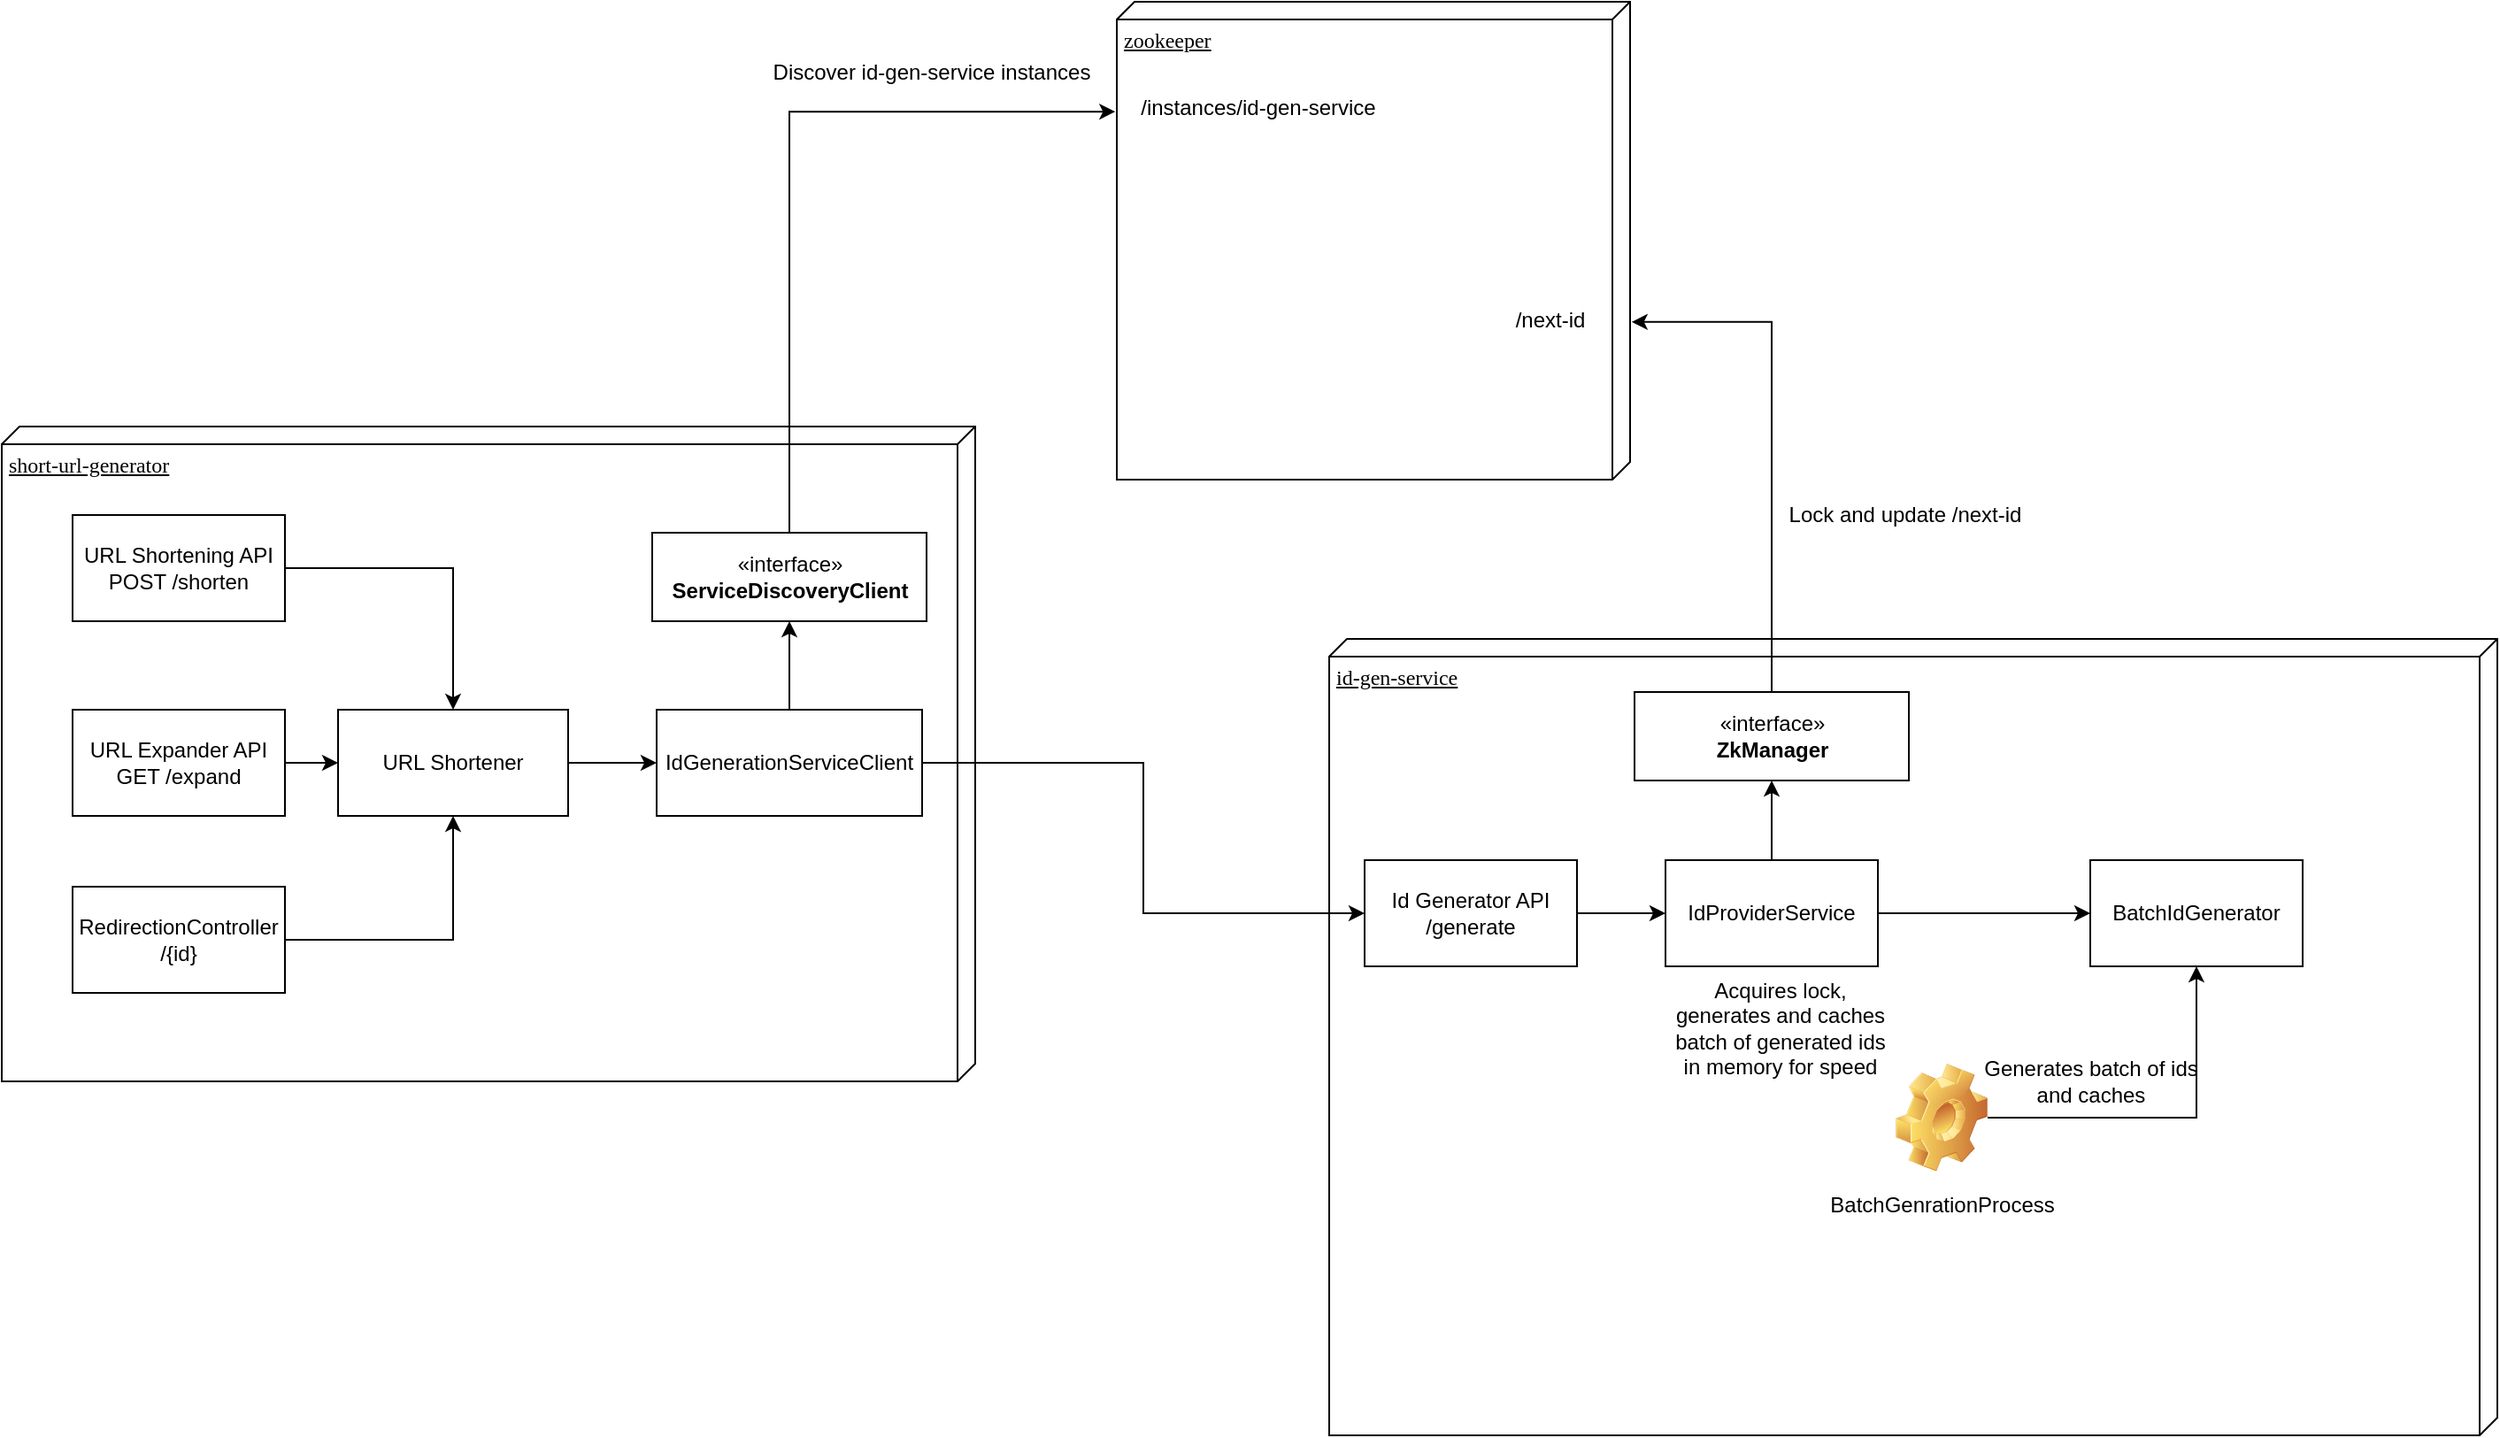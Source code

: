 <mxfile version="13.1.14" type="github">
  <diagram name="Page-1" id="5f0bae14-7c28-e335-631c-24af17079c00">
    <mxGraphModel dx="1106" dy="1372" grid="1" gridSize="10" guides="1" tooltips="1" connect="1" arrows="1" fold="1" page="1" pageScale="1" pageWidth="1100" pageHeight="850" background="#ffffff" math="0" shadow="0">
      <root>
        <mxCell id="0" />
        <mxCell id="1" parent="0" />
        <mxCell id="39150e848f15840c-1" value="short-url-generator" style="verticalAlign=top;align=left;spacingTop=8;spacingLeft=2;spacingRight=12;shape=cube;size=10;direction=south;fontStyle=4;html=1;rounded=0;shadow=0;comic=0;labelBackgroundColor=none;strokeWidth=1;fontFamily=Verdana;fontSize=12" parent="1" vertex="1">
          <mxGeometry x="110" y="120" width="550" height="370" as="geometry" />
        </mxCell>
        <mxCell id="23aOrpUNfITLGCsau30i-5" style="edgeStyle=orthogonalEdgeStyle;rounded=0;orthogonalLoop=1;jettySize=auto;html=1;exitX=1;exitY=0.5;exitDx=0;exitDy=0;" edge="1" parent="1" source="23aOrpUNfITLGCsau30i-1" target="23aOrpUNfITLGCsau30i-4">
          <mxGeometry relative="1" as="geometry" />
        </mxCell>
        <mxCell id="23aOrpUNfITLGCsau30i-1" value="URL Shortening API&lt;br&gt;POST /shorten" style="rounded=0;whiteSpace=wrap;html=1;" vertex="1" parent="1">
          <mxGeometry x="150" y="170" width="120" height="60" as="geometry" />
        </mxCell>
        <mxCell id="23aOrpUNfITLGCsau30i-7" value="" style="edgeStyle=orthogonalEdgeStyle;rounded=0;orthogonalLoop=1;jettySize=auto;html=1;" edge="1" parent="1" source="23aOrpUNfITLGCsau30i-2" target="23aOrpUNfITLGCsau30i-4">
          <mxGeometry relative="1" as="geometry" />
        </mxCell>
        <mxCell id="23aOrpUNfITLGCsau30i-2" value="URL Expander API&lt;br&gt;GET /expand" style="rounded=0;whiteSpace=wrap;html=1;" vertex="1" parent="1">
          <mxGeometry x="150" y="280" width="120" height="60" as="geometry" />
        </mxCell>
        <mxCell id="23aOrpUNfITLGCsau30i-8" style="edgeStyle=orthogonalEdgeStyle;rounded=0;orthogonalLoop=1;jettySize=auto;html=1;exitX=1;exitY=0.5;exitDx=0;exitDy=0;entryX=0.5;entryY=1;entryDx=0;entryDy=0;" edge="1" parent="1" source="23aOrpUNfITLGCsau30i-3" target="23aOrpUNfITLGCsau30i-4">
          <mxGeometry relative="1" as="geometry" />
        </mxCell>
        <mxCell id="23aOrpUNfITLGCsau30i-3" value="RedirectionController&lt;br&gt;/{id}" style="rounded=0;whiteSpace=wrap;html=1;" vertex="1" parent="1">
          <mxGeometry x="150" y="380" width="120" height="60" as="geometry" />
        </mxCell>
        <mxCell id="23aOrpUNfITLGCsau30i-11" value="" style="edgeStyle=orthogonalEdgeStyle;rounded=0;orthogonalLoop=1;jettySize=auto;html=1;" edge="1" parent="1" source="23aOrpUNfITLGCsau30i-4" target="23aOrpUNfITLGCsau30i-9">
          <mxGeometry relative="1" as="geometry" />
        </mxCell>
        <mxCell id="23aOrpUNfITLGCsau30i-4" value="URL Shortener" style="rounded=0;whiteSpace=wrap;html=1;" vertex="1" parent="1">
          <mxGeometry x="300" y="280" width="130" height="60" as="geometry" />
        </mxCell>
        <mxCell id="23aOrpUNfITLGCsau30i-19" style="edgeStyle=orthogonalEdgeStyle;rounded=0;orthogonalLoop=1;jettySize=auto;html=1;exitX=0.5;exitY=0;exitDx=0;exitDy=0;entryX=0.5;entryY=1;entryDx=0;entryDy=0;" edge="1" parent="1" source="23aOrpUNfITLGCsau30i-9" target="23aOrpUNfITLGCsau30i-18">
          <mxGeometry relative="1" as="geometry" />
        </mxCell>
        <mxCell id="23aOrpUNfITLGCsau30i-9" value="IdGenerationServiceClient" style="rounded=0;whiteSpace=wrap;html=1;" vertex="1" parent="1">
          <mxGeometry x="480" y="280" width="150" height="60" as="geometry" />
        </mxCell>
        <mxCell id="23aOrpUNfITLGCsau30i-14" value="zookeeper" style="verticalAlign=top;align=left;spacingTop=8;spacingLeft=2;spacingRight=12;shape=cube;size=10;direction=south;fontStyle=4;html=1;rounded=0;shadow=0;comic=0;labelBackgroundColor=none;strokeWidth=1;fontFamily=Verdana;fontSize=12" vertex="1" parent="1">
          <mxGeometry x="740" y="-120" width="290" height="270" as="geometry" />
        </mxCell>
        <mxCell id="23aOrpUNfITLGCsau30i-16" value="/instances/id-gen-service" style="text;html=1;strokeColor=none;fillColor=none;align=center;verticalAlign=middle;whiteSpace=wrap;rounded=0;" vertex="1" parent="1">
          <mxGeometry x="750" y="-70" width="140" height="20" as="geometry" />
        </mxCell>
        <mxCell id="23aOrpUNfITLGCsau30i-17" value="Discover id-gen-service instances" style="text;html=1;align=center;verticalAlign=middle;resizable=0;points=[];autosize=1;" vertex="1" parent="1">
          <mxGeometry x="540" y="-90" width="190" height="20" as="geometry" />
        </mxCell>
        <mxCell id="23aOrpUNfITLGCsau30i-21" style="edgeStyle=orthogonalEdgeStyle;rounded=0;orthogonalLoop=1;jettySize=auto;html=1;exitX=0.5;exitY=0;exitDx=0;exitDy=0;entryX=0.23;entryY=1.003;entryDx=0;entryDy=0;entryPerimeter=0;" edge="1" parent="1" source="23aOrpUNfITLGCsau30i-18" target="23aOrpUNfITLGCsau30i-14">
          <mxGeometry relative="1" as="geometry" />
        </mxCell>
        <mxCell id="23aOrpUNfITLGCsau30i-18" value="«interface»&lt;br&gt;&lt;b&gt;ServiceDiscoveryClient&lt;/b&gt;" style="html=1;" vertex="1" parent="1">
          <mxGeometry x="477.5" y="180" width="155" height="50" as="geometry" />
        </mxCell>
        <mxCell id="23aOrpUNfITLGCsau30i-23" value="id-gen-service" style="verticalAlign=top;align=left;spacingTop=8;spacingLeft=2;spacingRight=12;shape=cube;size=10;direction=south;fontStyle=4;html=1;rounded=0;shadow=0;comic=0;labelBackgroundColor=none;strokeWidth=1;fontFamily=Verdana;fontSize=12" vertex="1" parent="1">
          <mxGeometry x="860" y="240" width="660" height="450" as="geometry" />
        </mxCell>
        <mxCell id="23aOrpUNfITLGCsau30i-24" value="/next-id" style="text;html=1;strokeColor=none;fillColor=none;align=center;verticalAlign=middle;whiteSpace=wrap;rounded=0;" vertex="1" parent="1">
          <mxGeometry x="960" y="50" width="50" height="20" as="geometry" />
        </mxCell>
        <mxCell id="23aOrpUNfITLGCsau30i-36" style="edgeStyle=orthogonalEdgeStyle;rounded=0;orthogonalLoop=1;jettySize=auto;html=1;exitX=1;exitY=0.5;exitDx=0;exitDy=0;" edge="1" parent="1" source="23aOrpUNfITLGCsau30i-29" target="23aOrpUNfITLGCsau30i-31">
          <mxGeometry relative="1" as="geometry" />
        </mxCell>
        <mxCell id="23aOrpUNfITLGCsau30i-29" value="Id Generator API&lt;br&gt;/generate" style="rounded=0;whiteSpace=wrap;html=1;" vertex="1" parent="1">
          <mxGeometry x="880" y="365" width="120" height="60" as="geometry" />
        </mxCell>
        <mxCell id="23aOrpUNfITLGCsau30i-30" style="edgeStyle=orthogonalEdgeStyle;rounded=0;orthogonalLoop=1;jettySize=auto;html=1;exitX=1;exitY=0.5;exitDx=0;exitDy=0;entryX=0;entryY=0.5;entryDx=0;entryDy=0;" edge="1" parent="1" source="23aOrpUNfITLGCsau30i-9" target="23aOrpUNfITLGCsau30i-29">
          <mxGeometry relative="1" as="geometry" />
        </mxCell>
        <mxCell id="23aOrpUNfITLGCsau30i-35" style="edgeStyle=orthogonalEdgeStyle;rounded=0;orthogonalLoop=1;jettySize=auto;html=1;entryX=0;entryY=0.5;entryDx=0;entryDy=0;" edge="1" parent="1" source="23aOrpUNfITLGCsau30i-31" target="23aOrpUNfITLGCsau30i-34">
          <mxGeometry relative="1" as="geometry" />
        </mxCell>
        <mxCell id="23aOrpUNfITLGCsau30i-38" style="edgeStyle=orthogonalEdgeStyle;rounded=0;orthogonalLoop=1;jettySize=auto;html=1;exitX=0.5;exitY=0;exitDx=0;exitDy=0;entryX=0.5;entryY=1;entryDx=0;entryDy=0;" edge="1" parent="1" source="23aOrpUNfITLGCsau30i-31" target="23aOrpUNfITLGCsau30i-37">
          <mxGeometry relative="1" as="geometry" />
        </mxCell>
        <mxCell id="23aOrpUNfITLGCsau30i-31" value="IdProviderService" style="rounded=0;whiteSpace=wrap;html=1;" vertex="1" parent="1">
          <mxGeometry x="1050" y="365" width="120" height="60" as="geometry" />
        </mxCell>
        <mxCell id="23aOrpUNfITLGCsau30i-32" value="Acquires lock, generates and caches batch of generated ids in memory for speed" style="text;html=1;strokeColor=none;fillColor=none;align=center;verticalAlign=middle;whiteSpace=wrap;rounded=0;" vertex="1" parent="1">
          <mxGeometry x="1050" y="450" width="130" height="20" as="geometry" />
        </mxCell>
        <mxCell id="23aOrpUNfITLGCsau30i-33" style="edgeStyle=orthogonalEdgeStyle;rounded=0;orthogonalLoop=1;jettySize=auto;html=1;exitX=0.5;exitY=1;exitDx=0;exitDy=0;" edge="1" parent="1" source="23aOrpUNfITLGCsau30i-32" target="23aOrpUNfITLGCsau30i-32">
          <mxGeometry relative="1" as="geometry" />
        </mxCell>
        <mxCell id="23aOrpUNfITLGCsau30i-34" value="BatchIdGenerator" style="rounded=0;whiteSpace=wrap;html=1;" vertex="1" parent="1">
          <mxGeometry x="1290" y="365" width="120" height="60" as="geometry" />
        </mxCell>
        <mxCell id="23aOrpUNfITLGCsau30i-39" style="edgeStyle=orthogonalEdgeStyle;rounded=0;orthogonalLoop=1;jettySize=auto;html=1;exitX=0.5;exitY=0;exitDx=0;exitDy=0;entryX=0.67;entryY=-0.003;entryDx=0;entryDy=0;entryPerimeter=0;" edge="1" parent="1" source="23aOrpUNfITLGCsau30i-37" target="23aOrpUNfITLGCsau30i-14">
          <mxGeometry relative="1" as="geometry" />
        </mxCell>
        <mxCell id="23aOrpUNfITLGCsau30i-37" value="«interface»&lt;br&gt;&lt;b&gt;ZkManager&lt;/b&gt;" style="html=1;" vertex="1" parent="1">
          <mxGeometry x="1032.5" y="270" width="155" height="50" as="geometry" />
        </mxCell>
        <mxCell id="23aOrpUNfITLGCsau30i-40" value="Lock and update /next-id" style="text;html=1;align=center;verticalAlign=middle;resizable=0;points=[];autosize=1;" vertex="1" parent="1">
          <mxGeometry x="1110" y="160" width="150" height="20" as="geometry" />
        </mxCell>
        <mxCell id="23aOrpUNfITLGCsau30i-43" style="edgeStyle=orthogonalEdgeStyle;rounded=0;orthogonalLoop=1;jettySize=auto;html=1;" edge="1" parent="1" source="23aOrpUNfITLGCsau30i-41" target="23aOrpUNfITLGCsau30i-34">
          <mxGeometry relative="1" as="geometry" />
        </mxCell>
        <mxCell id="23aOrpUNfITLGCsau30i-41" value="" style="shape=image;html=1;verticalLabelPosition=bottom;labelBackgroundColor=#ffffff;verticalAlign=top;imageAspect=1;aspect=fixed;image=img/clipart/Gear_128x128.png" vertex="1" parent="1">
          <mxGeometry x="1180" y="480" width="52" height="61" as="geometry" />
        </mxCell>
        <mxCell id="23aOrpUNfITLGCsau30i-42" value="BatchGenrationProcess" style="text;html=1;align=center;verticalAlign=middle;resizable=0;points=[];autosize=1;" vertex="1" parent="1">
          <mxGeometry x="1136" y="550" width="140" height="20" as="geometry" />
        </mxCell>
        <mxCell id="23aOrpUNfITLGCsau30i-45" value="Generates batch of ids &lt;br&gt;and caches" style="text;html=1;align=center;verticalAlign=middle;resizable=0;points=[];autosize=1;" vertex="1" parent="1">
          <mxGeometry x="1220" y="475" width="140" height="30" as="geometry" />
        </mxCell>
      </root>
    </mxGraphModel>
  </diagram>
</mxfile>
